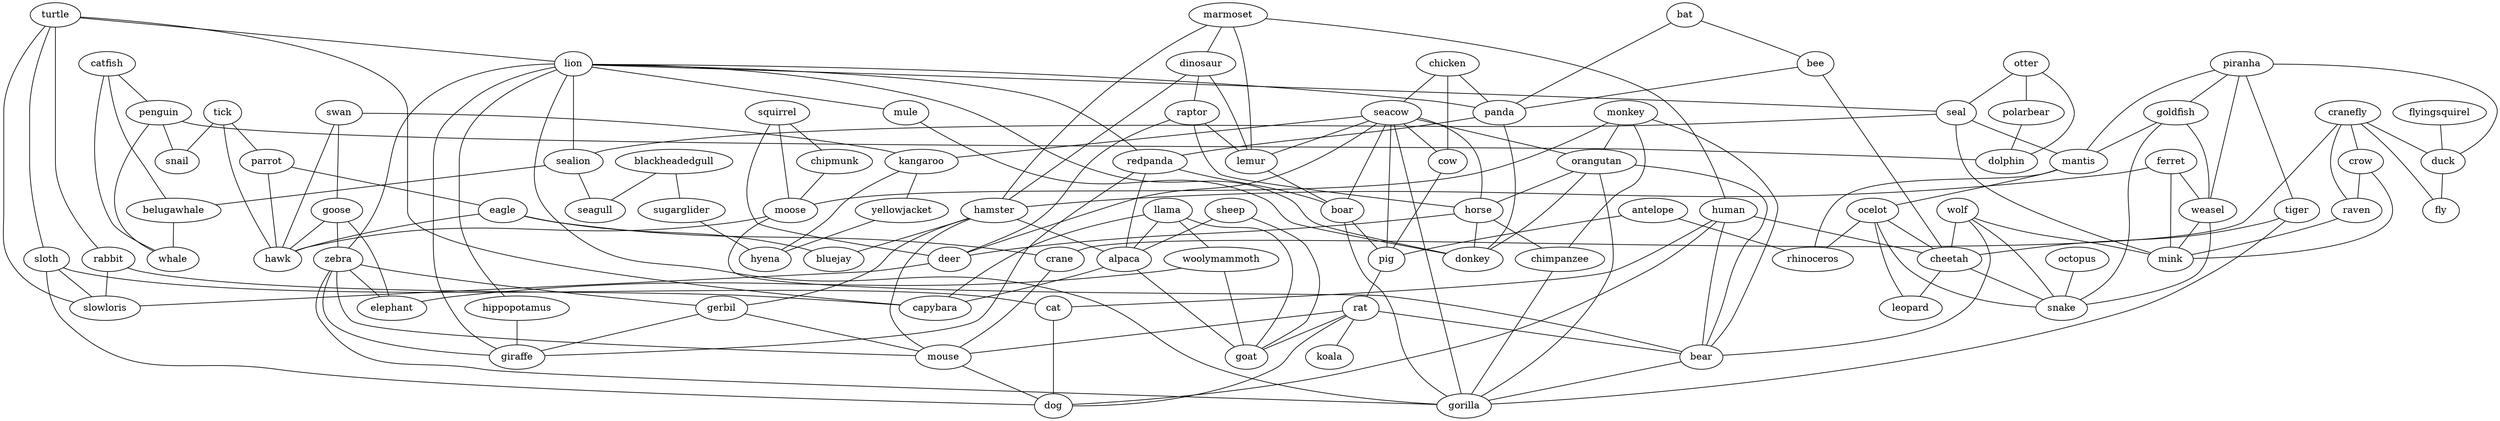 strict graph  {
	antelope -- pig	 [weight=1];
	antelope -- rhinoceros	 [weight=1];
	llama -- alpaca	 [weight=1];
	llama -- woolymammoth	 [weight=1];
	llama -- capybara	 [weight=1];
	llama -- goat	 [weight=1];
	blackheadedgull -- sugarglider	 [weight=1];
	blackheadedgull -- seagull	 [weight=1];
	chicken -- seacow	 [weight=1];
	chicken -- panda	 [weight=1];
	chicken -- cow	 [weight=1];
	tick -- parrot	 [weight=1];
	tick -- snail	 [weight=1];
	tick -- hawk	 [weight=1];
	swan -- goose	 [weight=1];
	swan -- kangaroo	 [weight=1];
	swan -- hawk	 [weight=1];
	otter -- seal	 [weight=1];
	otter -- polarbear	 [weight=1];
	otter -- dolphin	 [weight=1];
	catfish -- belugawhale	 [weight=1];
	catfish -- penguin	 [weight=1];
	catfish -- whale	 [weight=1];
	bat -- bee	 [weight=1];
	bat -- panda	 [weight=1];
	parrot -- eagle	 [weight=1];
	parrot -- hawk	 [weight=1];
	cranefly -- crow	 [weight=1];
	cranefly -- duck	 [weight=1];
	cranefly -- crane	 [weight=1];
	cranefly -- fly	 [weight=1];
	cranefly -- raven	 [weight=1];
	marmoset -- dinosaur	 [weight=1];
	marmoset -- human	 [weight=1];
	marmoset -- lemur	 [weight=1];
	marmoset -- hamster	 [weight=1];
	dinosaur -- raptor	 [weight=1];
	dinosaur -- lemur	 [weight=1];
	dinosaur -- hamster	 [weight=1];
	turtle -- lion	 [weight=1];
	turtle -- sloth	 [weight=1];
	turtle -- rabbit	 [weight=1];
	turtle -- slowloris	 [weight=1];
	turtle -- capybara	 [weight=1];
	human -- cat	 [weight=1];
	human -- cheetah	 [weight=1];
	human -- bear	 [weight=1];
	human -- dog	 [weight=1];
	crow -- raven	 [weight=1];
	crow -- mink	 [weight=1];
	ferret -- hamster	 [weight=1];
	ferret -- weasel	 [weight=1];
	ferret -- mink	 [weight=1];
	goose -- zebra	 [weight=1];
	goose -- elephant	 [weight=1];
	goose -- hawk	 [weight=1];
	lion -- zebra	 [weight=1];
	lion -- seal	 [weight=1];
	lion -- panda	 [weight=1];
	lion -- hippopotamus	 [weight=1];
	lion -- sealion	 [weight=1];
	lion -- mule	 [weight=1];
	lion -- redpanda	 [weight=1];
	lion -- donkey	 [weight=1];
	lion -- gorilla	 [weight=1];
	lion -- giraffe	 [weight=1];
	zebra -- gerbil	 [weight=1];
	zebra -- mouse	 [weight=1];
	zebra -- elephant	 [weight=1];
	zebra -- gorilla	 [weight=1];
	zebra -- giraffe	 [weight=1];
	seal -- sealion	 [weight=1];
	seal -- mantis	 [weight=1];
	seal -- mink	 [weight=1];
	seacow -- kangaroo	 [weight=1];
	seacow -- lemur	 [weight=1];
	seacow -- orangutan	 [weight=1];
	seacow -- boar	 [weight=1];
	seacow -- horse	 [weight=1];
	seacow -- cow	 [weight=1];
	seacow -- deer	 [weight=1];
	seacow -- pig	 [weight=1];
	seacow -- gorilla	 [weight=1];
	bee -- panda	 [weight=1];
	bee -- cheetah	 [weight=1];
	panda -- redpanda	 [weight=1];
	panda -- donkey	 [weight=1];
	hippopotamus -- giraffe	 [weight=1];
	sealion -- belugawhale	 [weight=1];
	sealion -- seagull	 [weight=1];
	eagle -- crane	 [weight=1];
	eagle -- bluejay	 [weight=1];
	eagle -- hawk	 [weight=1];
	kangaroo -- yellowjacket	 [weight=1];
	kangaroo -- hyena	 [weight=1];
	piranha -- goldfish	 [weight=1];
	piranha -- mantis	 [weight=1];
	piranha -- weasel	 [weight=1];
	piranha -- duck	 [weight=1];
	piranha -- tiger	 [weight=1];
	mule -- donkey	 [weight=1];
	goldfish -- mantis	 [weight=1];
	goldfish -- weasel	 [weight=1];
	goldfish -- snake	 [weight=1];
	raptor -- lemur	 [weight=1];
	raptor -- horse	 [weight=1];
	raptor -- deer	 [weight=1];
	monkey -- orangutan	 [weight=1];
	monkey -- chimpanzee	 [weight=1];
	monkey -- moose	 [weight=1];
	monkey -- bear	 [weight=1];
	sugarglider -- hyena	 [weight=1];
	lemur -- boar	 [weight=1];
	mantis -- ocelot	 [weight=1];
	mantis -- rhinoceros	 [weight=1];
	wolf -- mink	 [weight=1];
	wolf -- cheetah	 [weight=1];
	wolf -- bear	 [weight=1];
	wolf -- snake	 [weight=1];
	hamster -- alpaca	 [weight=1];
	hamster -- gerbil	 [weight=1];
	hamster -- bluejay	 [weight=1];
	hamster -- mouse	 [weight=1];
	orangutan -- horse	 [weight=1];
	orangutan -- donkey	 [weight=1];
	orangutan -- bear	 [weight=1];
	orangutan -- gorilla	 [weight=1];
	flyingsquirel -- duck	 [weight=1];
	octopus -- snake	 [weight=1];
	redpanda -- boar	 [weight=1];
	redpanda -- alpaca	 [weight=1];
	redpanda -- giraffe	 [weight=1];
	sloth -- cat	 [weight=1];
	sloth -- slowloris	 [weight=1];
	sloth -- dog	 [weight=1];
	belugawhale -- whale	 [weight=1];
	weasel -- mink	 [weight=1];
	weasel -- snake	 [weight=1];
	ocelot -- rhinoceros	 [weight=1];
	ocelot -- cheetah	 [weight=1];
	ocelot -- leopard	 [weight=1];
	ocelot -- snake	 [weight=1];
	duck -- fly	 [weight=1];
	boar -- pig	 [weight=1];
	boar -- gorilla	 [weight=1];
	sheep -- alpaca	 [weight=1];
	sheep -- goat	 [weight=1];
	horse -- chimpanzee	 [weight=1];
	horse -- donkey	 [weight=1];
	horse -- deer	 [weight=1];
	alpaca -- capybara	 [weight=1];
	alpaca -- goat	 [weight=1];
	gerbil -- mouse	 [weight=1];
	gerbil -- giraffe	 [weight=1];
	woolymammoth -- elephant	 [weight=1];
	woolymammoth -- goat	 [weight=1];
	polarbear -- dolphin	 [weight=1];
	squirrel -- chipmunk	 [weight=1];
	squirrel -- deer	 [weight=1];
	squirrel -- moose	 [weight=1];
	chimpanzee -- gorilla	 [weight=1];
	tiger -- cheetah	 [weight=1];
	tiger -- gorilla	 [weight=1];
	rabbit -- slowloris	 [weight=1];
	rabbit -- capybara	 [weight=1];
	crane -- mouse	 [weight=1];
	penguin -- dolphin	 [weight=1];
	penguin -- snail	 [weight=1];
	penguin -- whale	 [weight=1];
	cow -- pig	 [weight=1];
	yellowjacket -- hyena	 [weight=1];
	cat -- dog	 [weight=1];
	raven -- mink	 [weight=1];
	chipmunk -- moose	 [weight=1];
	deer -- slowloris	 [weight=1];
	pig -- rat	 [weight=1];
	rat -- mouse	 [weight=1];
	rat -- goat	 [weight=1];
	rat -- koala	 [weight=1];
	rat -- bear	 [weight=1];
	rat -- dog	 [weight=1];
	mouse -- dog	 [weight=1];
	cheetah -- leopard	 [weight=1];
	cheetah -- snake	 [weight=1];
	moose -- bear	 [weight=1];
	moose -- hawk	 [weight=1];
	bear -- gorilla	 [weight=1];
}
